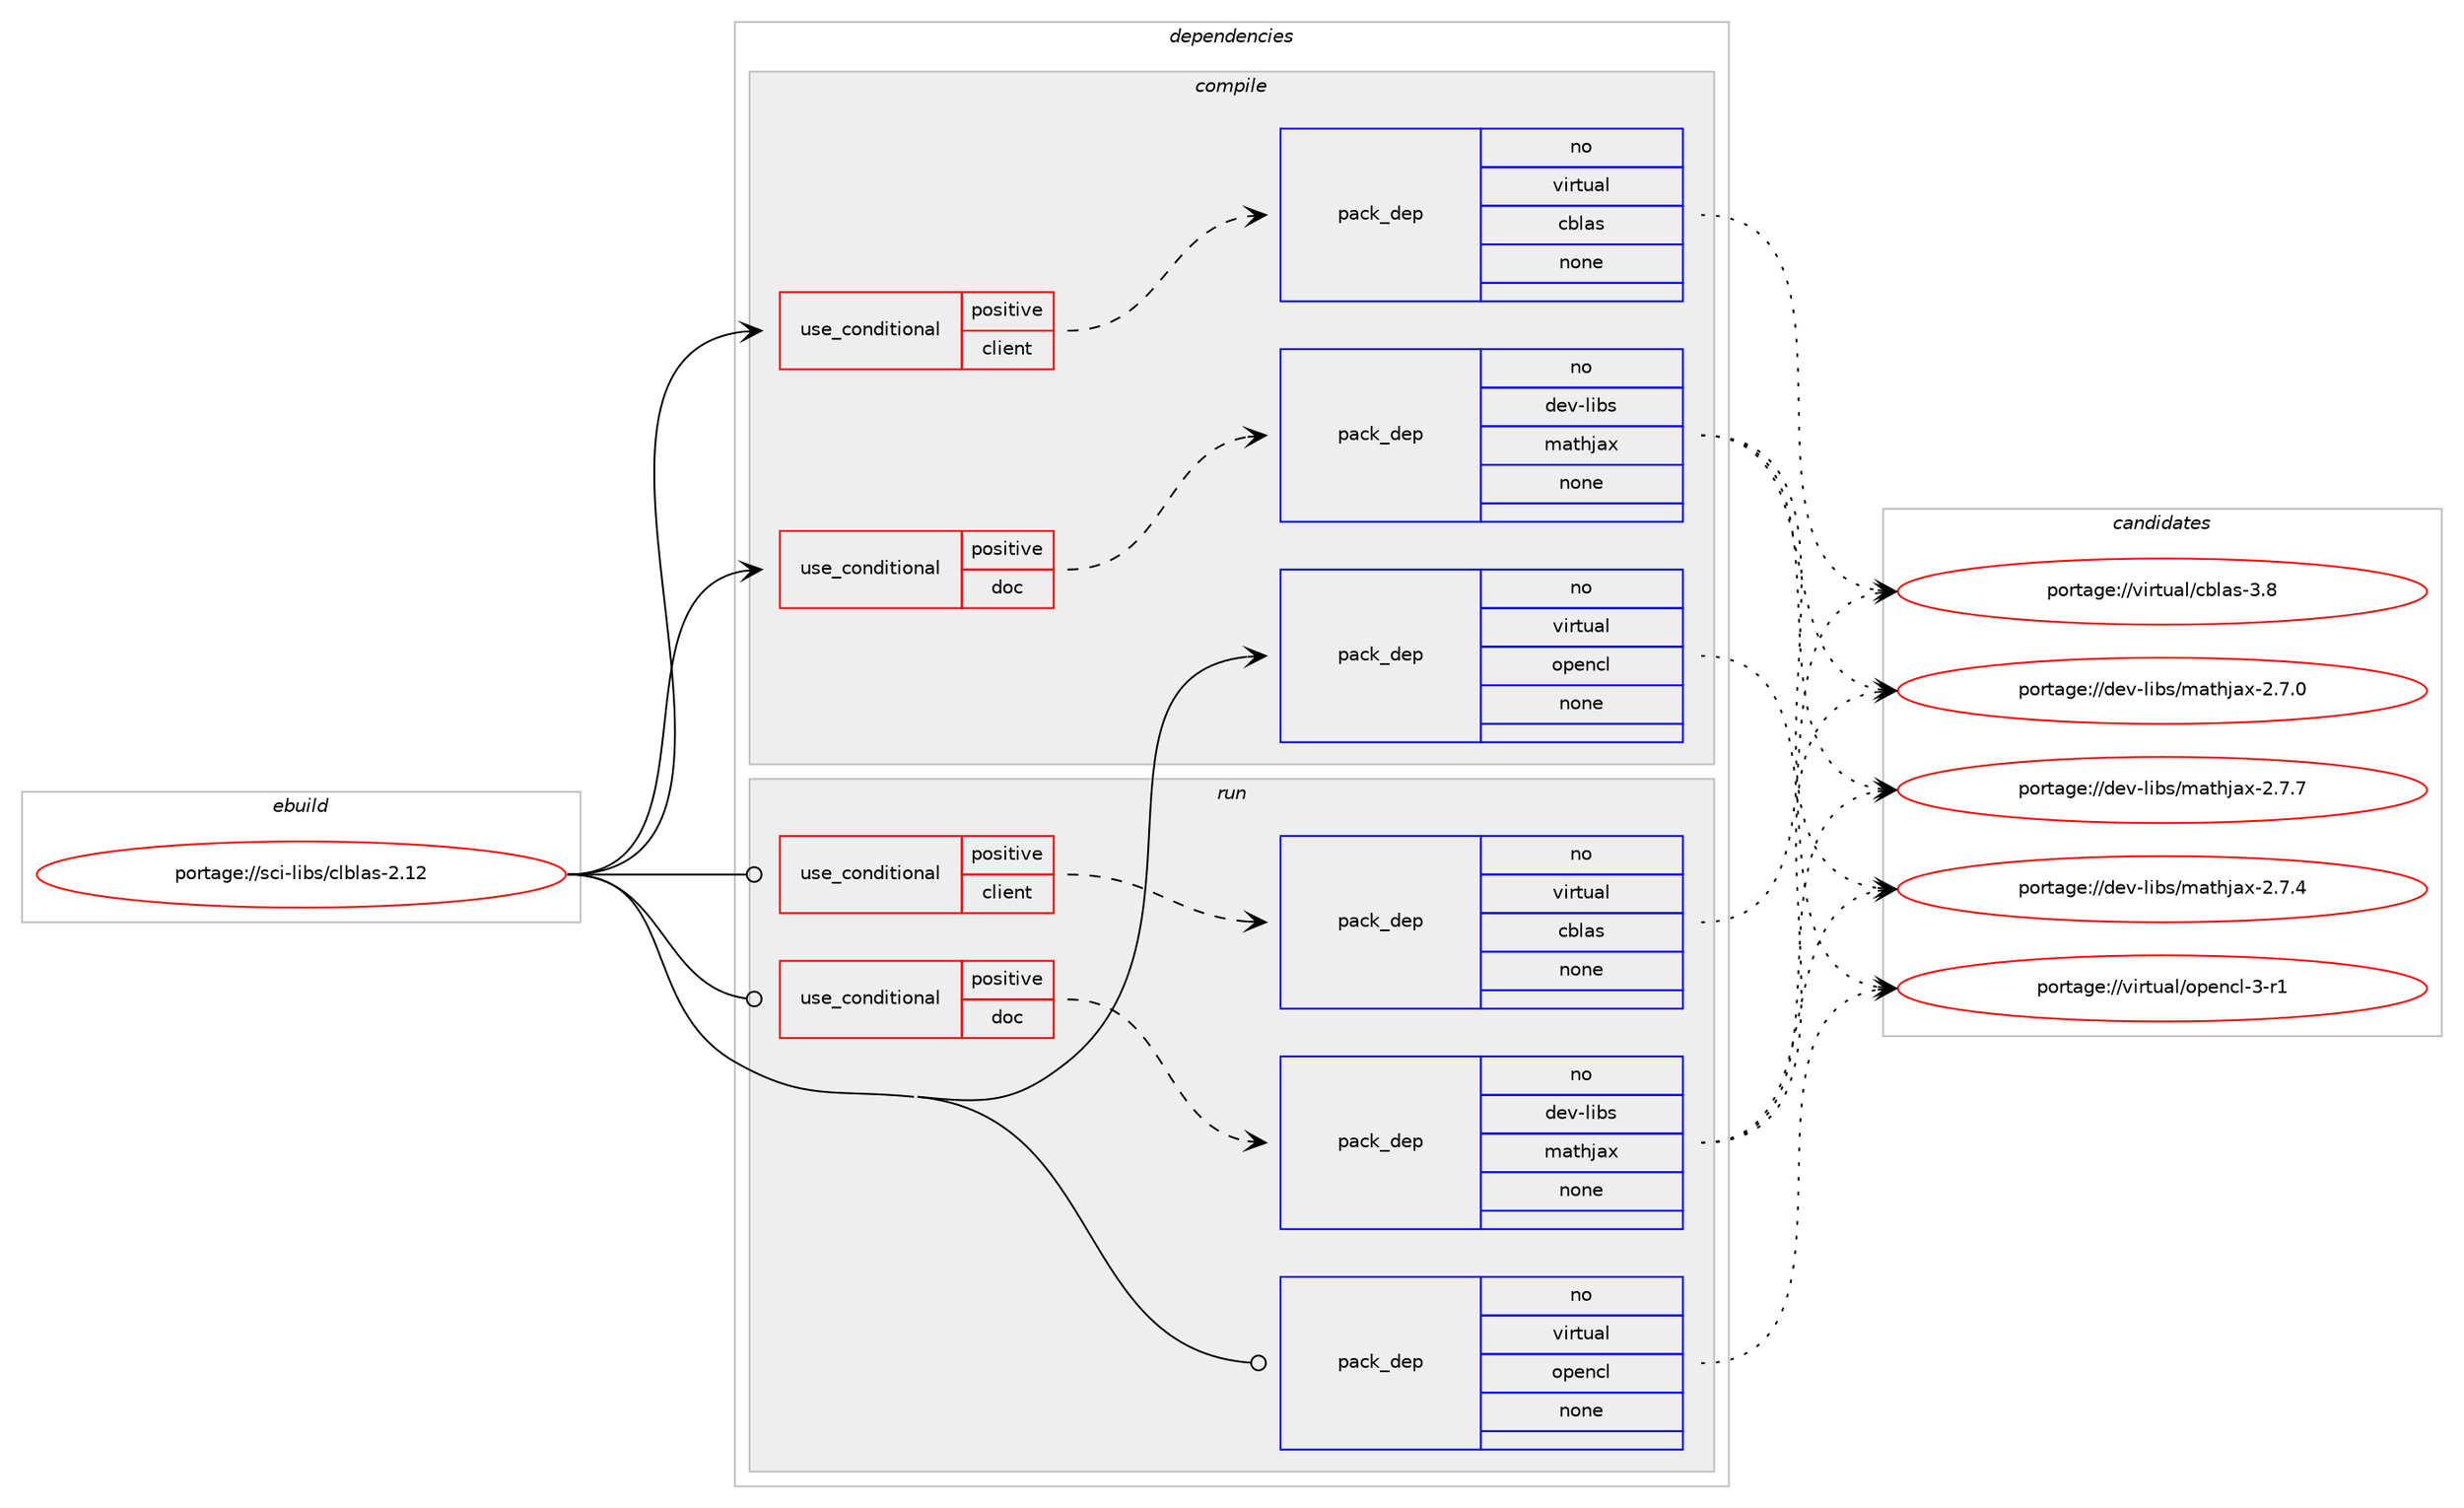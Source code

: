 digraph prolog {

# *************
# Graph options
# *************

newrank=true;
concentrate=true;
compound=true;
graph [rankdir=LR,fontname=Helvetica,fontsize=10,ranksep=1.5];#, ranksep=2.5, nodesep=0.2];
edge  [arrowhead=vee];
node  [fontname=Helvetica,fontsize=10];

# **********
# The ebuild
# **********

subgraph cluster_leftcol {
color=gray;
rank=same;
label=<<i>ebuild</i>>;
id [label="portage://sci-libs/clblas-2.12", color=red, width=4, href="../sci-libs/clblas-2.12.svg"];
}

# ****************
# The dependencies
# ****************

subgraph cluster_midcol {
color=gray;
label=<<i>dependencies</i>>;
subgraph cluster_compile {
fillcolor="#eeeeee";
style=filled;
label=<<i>compile</i>>;
subgraph cond2654 {
dependency9187 [label=<<TABLE BORDER="0" CELLBORDER="1" CELLSPACING="0" CELLPADDING="4"><TR><TD ROWSPAN="3" CELLPADDING="10">use_conditional</TD></TR><TR><TD>positive</TD></TR><TR><TD>client</TD></TR></TABLE>>, shape=none, color=red];
subgraph pack6445 {
dependency9188 [label=<<TABLE BORDER="0" CELLBORDER="1" CELLSPACING="0" CELLPADDING="4" WIDTH="220"><TR><TD ROWSPAN="6" CELLPADDING="30">pack_dep</TD></TR><TR><TD WIDTH="110">no</TD></TR><TR><TD>virtual</TD></TR><TR><TD>cblas</TD></TR><TR><TD>none</TD></TR><TR><TD></TD></TR></TABLE>>, shape=none, color=blue];
}
dependency9187:e -> dependency9188:w [weight=20,style="dashed",arrowhead="vee"];
}
id:e -> dependency9187:w [weight=20,style="solid",arrowhead="vee"];
subgraph cond2655 {
dependency9189 [label=<<TABLE BORDER="0" CELLBORDER="1" CELLSPACING="0" CELLPADDING="4"><TR><TD ROWSPAN="3" CELLPADDING="10">use_conditional</TD></TR><TR><TD>positive</TD></TR><TR><TD>doc</TD></TR></TABLE>>, shape=none, color=red];
subgraph pack6446 {
dependency9190 [label=<<TABLE BORDER="0" CELLBORDER="1" CELLSPACING="0" CELLPADDING="4" WIDTH="220"><TR><TD ROWSPAN="6" CELLPADDING="30">pack_dep</TD></TR><TR><TD WIDTH="110">no</TD></TR><TR><TD>dev-libs</TD></TR><TR><TD>mathjax</TD></TR><TR><TD>none</TD></TR><TR><TD></TD></TR></TABLE>>, shape=none, color=blue];
}
dependency9189:e -> dependency9190:w [weight=20,style="dashed",arrowhead="vee"];
}
id:e -> dependency9189:w [weight=20,style="solid",arrowhead="vee"];
subgraph pack6447 {
dependency9191 [label=<<TABLE BORDER="0" CELLBORDER="1" CELLSPACING="0" CELLPADDING="4" WIDTH="220"><TR><TD ROWSPAN="6" CELLPADDING="30">pack_dep</TD></TR><TR><TD WIDTH="110">no</TD></TR><TR><TD>virtual</TD></TR><TR><TD>opencl</TD></TR><TR><TD>none</TD></TR><TR><TD></TD></TR></TABLE>>, shape=none, color=blue];
}
id:e -> dependency9191:w [weight=20,style="solid",arrowhead="vee"];
}
subgraph cluster_compileandrun {
fillcolor="#eeeeee";
style=filled;
label=<<i>compile and run</i>>;
}
subgraph cluster_run {
fillcolor="#eeeeee";
style=filled;
label=<<i>run</i>>;
subgraph cond2656 {
dependency9192 [label=<<TABLE BORDER="0" CELLBORDER="1" CELLSPACING="0" CELLPADDING="4"><TR><TD ROWSPAN="3" CELLPADDING="10">use_conditional</TD></TR><TR><TD>positive</TD></TR><TR><TD>client</TD></TR></TABLE>>, shape=none, color=red];
subgraph pack6448 {
dependency9193 [label=<<TABLE BORDER="0" CELLBORDER="1" CELLSPACING="0" CELLPADDING="4" WIDTH="220"><TR><TD ROWSPAN="6" CELLPADDING="30">pack_dep</TD></TR><TR><TD WIDTH="110">no</TD></TR><TR><TD>virtual</TD></TR><TR><TD>cblas</TD></TR><TR><TD>none</TD></TR><TR><TD></TD></TR></TABLE>>, shape=none, color=blue];
}
dependency9192:e -> dependency9193:w [weight=20,style="dashed",arrowhead="vee"];
}
id:e -> dependency9192:w [weight=20,style="solid",arrowhead="odot"];
subgraph cond2657 {
dependency9194 [label=<<TABLE BORDER="0" CELLBORDER="1" CELLSPACING="0" CELLPADDING="4"><TR><TD ROWSPAN="3" CELLPADDING="10">use_conditional</TD></TR><TR><TD>positive</TD></TR><TR><TD>doc</TD></TR></TABLE>>, shape=none, color=red];
subgraph pack6449 {
dependency9195 [label=<<TABLE BORDER="0" CELLBORDER="1" CELLSPACING="0" CELLPADDING="4" WIDTH="220"><TR><TD ROWSPAN="6" CELLPADDING="30">pack_dep</TD></TR><TR><TD WIDTH="110">no</TD></TR><TR><TD>dev-libs</TD></TR><TR><TD>mathjax</TD></TR><TR><TD>none</TD></TR><TR><TD></TD></TR></TABLE>>, shape=none, color=blue];
}
dependency9194:e -> dependency9195:w [weight=20,style="dashed",arrowhead="vee"];
}
id:e -> dependency9194:w [weight=20,style="solid",arrowhead="odot"];
subgraph pack6450 {
dependency9196 [label=<<TABLE BORDER="0" CELLBORDER="1" CELLSPACING="0" CELLPADDING="4" WIDTH="220"><TR><TD ROWSPAN="6" CELLPADDING="30">pack_dep</TD></TR><TR><TD WIDTH="110">no</TD></TR><TR><TD>virtual</TD></TR><TR><TD>opencl</TD></TR><TR><TD>none</TD></TR><TR><TD></TD></TR></TABLE>>, shape=none, color=blue];
}
id:e -> dependency9196:w [weight=20,style="solid",arrowhead="odot"];
}
}

# **************
# The candidates
# **************

subgraph cluster_choices {
rank=same;
color=gray;
label=<<i>candidates</i>>;

subgraph choice6445 {
color=black;
nodesep=1;
choice118105114116117971084799981089711545514656 [label="portage://virtual/cblas-3.8", color=red, width=4,href="../virtual/cblas-3.8.svg"];
dependency9188:e -> choice118105114116117971084799981089711545514656:w [style=dotted,weight="100"];
}
subgraph choice6446 {
color=black;
nodesep=1;
choice1001011184510810598115471099711610410697120455046554655 [label="portage://dev-libs/mathjax-2.7.7", color=red, width=4,href="../dev-libs/mathjax-2.7.7.svg"];
choice1001011184510810598115471099711610410697120455046554652 [label="portage://dev-libs/mathjax-2.7.4", color=red, width=4,href="../dev-libs/mathjax-2.7.4.svg"];
choice1001011184510810598115471099711610410697120455046554648 [label="portage://dev-libs/mathjax-2.7.0", color=red, width=4,href="../dev-libs/mathjax-2.7.0.svg"];
dependency9190:e -> choice1001011184510810598115471099711610410697120455046554655:w [style=dotted,weight="100"];
dependency9190:e -> choice1001011184510810598115471099711610410697120455046554652:w [style=dotted,weight="100"];
dependency9190:e -> choice1001011184510810598115471099711610410697120455046554648:w [style=dotted,weight="100"];
}
subgraph choice6447 {
color=black;
nodesep=1;
choice11810511411611797108471111121011109910845514511449 [label="portage://virtual/opencl-3-r1", color=red, width=4,href="../virtual/opencl-3-r1.svg"];
dependency9191:e -> choice11810511411611797108471111121011109910845514511449:w [style=dotted,weight="100"];
}
subgraph choice6448 {
color=black;
nodesep=1;
choice118105114116117971084799981089711545514656 [label="portage://virtual/cblas-3.8", color=red, width=4,href="../virtual/cblas-3.8.svg"];
dependency9193:e -> choice118105114116117971084799981089711545514656:w [style=dotted,weight="100"];
}
subgraph choice6449 {
color=black;
nodesep=1;
choice1001011184510810598115471099711610410697120455046554655 [label="portage://dev-libs/mathjax-2.7.7", color=red, width=4,href="../dev-libs/mathjax-2.7.7.svg"];
choice1001011184510810598115471099711610410697120455046554652 [label="portage://dev-libs/mathjax-2.7.4", color=red, width=4,href="../dev-libs/mathjax-2.7.4.svg"];
choice1001011184510810598115471099711610410697120455046554648 [label="portage://dev-libs/mathjax-2.7.0", color=red, width=4,href="../dev-libs/mathjax-2.7.0.svg"];
dependency9195:e -> choice1001011184510810598115471099711610410697120455046554655:w [style=dotted,weight="100"];
dependency9195:e -> choice1001011184510810598115471099711610410697120455046554652:w [style=dotted,weight="100"];
dependency9195:e -> choice1001011184510810598115471099711610410697120455046554648:w [style=dotted,weight="100"];
}
subgraph choice6450 {
color=black;
nodesep=1;
choice11810511411611797108471111121011109910845514511449 [label="portage://virtual/opencl-3-r1", color=red, width=4,href="../virtual/opencl-3-r1.svg"];
dependency9196:e -> choice11810511411611797108471111121011109910845514511449:w [style=dotted,weight="100"];
}
}

}
